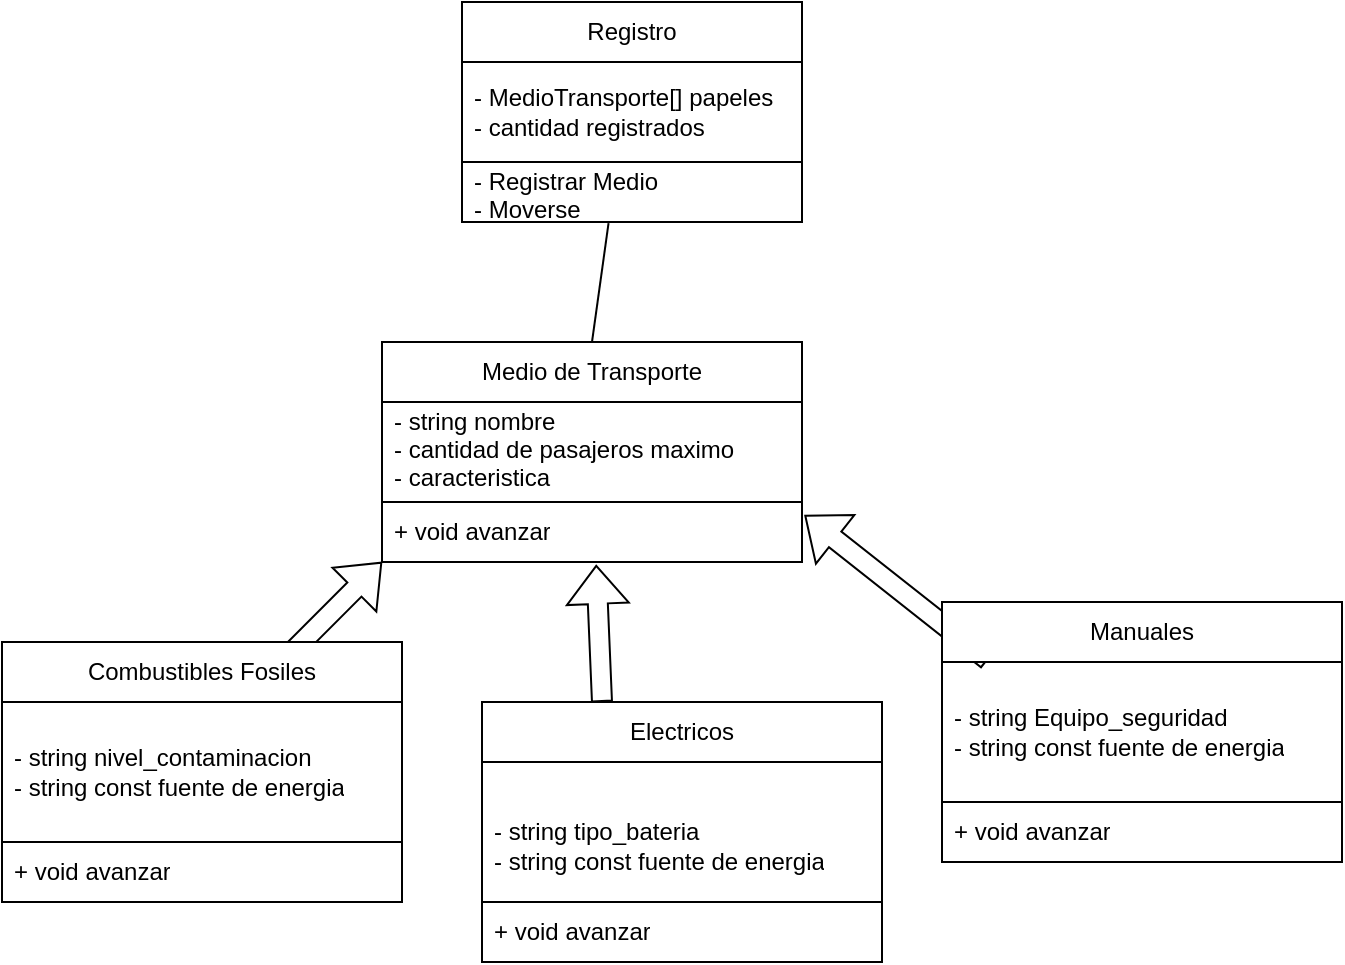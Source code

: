 <mxfile version="26.2.14">
  <diagram name="Page-1" id="7MziqTJtRVULlghhqKGb">
    <mxGraphModel dx="1042" dy="1662" grid="1" gridSize="10" guides="1" tooltips="1" connect="1" arrows="1" fold="1" page="1" pageScale="1" pageWidth="850" pageHeight="1100" math="0" shadow="0">
      <root>
        <mxCell id="0" />
        <mxCell id="1" parent="0" />
        <mxCell id="FD1AK0MsAcTXcXOlc3f2-2" value="Medio de Transporte" style="swimlane;fontStyle=0;childLayout=stackLayout;horizontal=1;startSize=30;horizontalStack=0;resizeParent=1;resizeParentMax=0;resizeLast=0;collapsible=1;marginBottom=0;whiteSpace=wrap;html=1;" vertex="1" parent="1">
          <mxGeometry x="250" y="140" width="210" height="110" as="geometry" />
        </mxCell>
        <mxCell id="FD1AK0MsAcTXcXOlc3f2-3" value="- string nombre&lt;div&gt;- cantidad de pasajeros maximo&lt;/div&gt;&lt;div&gt;- caracteristica&lt;div&gt;&lt;br&gt;&lt;/div&gt;&lt;/div&gt;" style="text;strokeColor=default;fillColor=none;align=left;verticalAlign=middle;spacingLeft=4;spacingRight=4;overflow=hidden;points=[[0,0.5],[1,0.5]];portConstraint=eastwest;rotatable=0;whiteSpace=wrap;html=1;" vertex="1" parent="FD1AK0MsAcTXcXOlc3f2-2">
          <mxGeometry y="30" width="210" height="50" as="geometry" />
        </mxCell>
        <mxCell id="FD1AK0MsAcTXcXOlc3f2-5" value="+ void avanzar" style="text;strokeColor=none;fillColor=none;align=left;verticalAlign=middle;spacingLeft=4;spacingRight=4;overflow=hidden;points=[[0,0.5],[1,0.5]];portConstraint=eastwest;rotatable=0;whiteSpace=wrap;html=1;" vertex="1" parent="FD1AK0MsAcTXcXOlc3f2-2">
          <mxGeometry y="80" width="210" height="30" as="geometry" />
        </mxCell>
        <mxCell id="FD1AK0MsAcTXcXOlc3f2-6" value="" style="shape=flexArrow;endArrow=classic;html=1;rounded=0;entryX=0.51;entryY=1.047;entryDx=0;entryDy=0;entryPerimeter=0;" edge="1" parent="1" target="FD1AK0MsAcTXcXOlc3f2-5">
          <mxGeometry width="50" height="50" relative="1" as="geometry">
            <mxPoint x="360" y="320" as="sourcePoint" />
            <mxPoint x="450" y="270" as="targetPoint" />
          </mxGeometry>
        </mxCell>
        <mxCell id="FD1AK0MsAcTXcXOlc3f2-7" value="Electricos" style="swimlane;fontStyle=0;childLayout=stackLayout;horizontal=1;startSize=30;horizontalStack=0;resizeParent=1;resizeParentMax=0;resizeLast=0;collapsible=1;marginBottom=0;whiteSpace=wrap;html=1;" vertex="1" parent="1">
          <mxGeometry x="300" y="320" width="200" height="130" as="geometry" />
        </mxCell>
        <mxCell id="FD1AK0MsAcTXcXOlc3f2-8" value="&lt;br&gt;&lt;div&gt;- string tipo_bateria&lt;/div&gt;&lt;div&gt;- string const fuente de energia&lt;/div&gt;" style="text;strokeColor=default;fillColor=none;align=left;verticalAlign=middle;spacingLeft=4;spacingRight=4;overflow=hidden;points=[[0,0.5],[1,0.5]];portConstraint=eastwest;rotatable=0;whiteSpace=wrap;html=1;" vertex="1" parent="FD1AK0MsAcTXcXOlc3f2-7">
          <mxGeometry y="30" width="200" height="70" as="geometry" />
        </mxCell>
        <mxCell id="FD1AK0MsAcTXcXOlc3f2-10" value="+ void avanzar" style="text;strokeColor=none;fillColor=none;align=left;verticalAlign=middle;spacingLeft=4;spacingRight=4;overflow=hidden;points=[[0,0.5],[1,0.5]];portConstraint=eastwest;rotatable=0;whiteSpace=wrap;html=1;" vertex="1" parent="FD1AK0MsAcTXcXOlc3f2-7">
          <mxGeometry y="100" width="200" height="30" as="geometry" />
        </mxCell>
        <mxCell id="FD1AK0MsAcTXcXOlc3f2-11" value="" style="shape=flexArrow;endArrow=classic;html=1;rounded=0;entryX=1.006;entryY=0.22;entryDx=0;entryDy=0;entryPerimeter=0;" edge="1" parent="1" target="FD1AK0MsAcTXcXOlc3f2-5">
          <mxGeometry width="50" height="50" relative="1" as="geometry">
            <mxPoint x="553" y="299" as="sourcePoint" />
            <mxPoint x="550" y="230" as="targetPoint" />
          </mxGeometry>
        </mxCell>
        <mxCell id="FD1AK0MsAcTXcXOlc3f2-12" value="Manuales" style="swimlane;fontStyle=0;childLayout=stackLayout;horizontal=1;startSize=30;horizontalStack=0;resizeParent=1;resizeParentMax=0;resizeLast=0;collapsible=1;marginBottom=0;whiteSpace=wrap;html=1;" vertex="1" parent="1">
          <mxGeometry x="530" y="270" width="200" height="130" as="geometry" />
        </mxCell>
        <mxCell id="FD1AK0MsAcTXcXOlc3f2-13" value="- string Equipo_seguridad&lt;div&gt;- string const fuente de energia&lt;/div&gt;" style="text;strokeColor=default;fillColor=none;align=left;verticalAlign=middle;spacingLeft=4;spacingRight=4;overflow=hidden;points=[[0,0.5],[1,0.5]];portConstraint=eastwest;rotatable=0;whiteSpace=wrap;html=1;" vertex="1" parent="FD1AK0MsAcTXcXOlc3f2-12">
          <mxGeometry y="30" width="200" height="70" as="geometry" />
        </mxCell>
        <mxCell id="FD1AK0MsAcTXcXOlc3f2-14" value="+ void avanzar" style="text;strokeColor=none;fillColor=none;align=left;verticalAlign=middle;spacingLeft=4;spacingRight=4;overflow=hidden;points=[[0,0.5],[1,0.5]];portConstraint=eastwest;rotatable=0;whiteSpace=wrap;html=1;" vertex="1" parent="FD1AK0MsAcTXcXOlc3f2-12">
          <mxGeometry y="100" width="200" height="30" as="geometry" />
        </mxCell>
        <mxCell id="FD1AK0MsAcTXcXOlc3f2-18" value="" style="shape=flexArrow;endArrow=classic;html=1;rounded=0;" edge="1" parent="1">
          <mxGeometry width="50" height="50" relative="1" as="geometry">
            <mxPoint x="200" y="300" as="sourcePoint" />
            <mxPoint x="250" y="250" as="targetPoint" />
          </mxGeometry>
        </mxCell>
        <mxCell id="FD1AK0MsAcTXcXOlc3f2-19" value="Combustibles Fosiles" style="swimlane;fontStyle=0;childLayout=stackLayout;horizontal=1;startSize=30;horizontalStack=0;resizeParent=1;resizeParentMax=0;resizeLast=0;collapsible=1;marginBottom=0;whiteSpace=wrap;html=1;" vertex="1" parent="1">
          <mxGeometry x="60" y="290" width="200" height="130" as="geometry" />
        </mxCell>
        <mxCell id="FD1AK0MsAcTXcXOlc3f2-20" value="- string nivel_contaminacion&lt;div&gt;- string const fuente de energia&lt;/div&gt;" style="text;strokeColor=default;fillColor=none;align=left;verticalAlign=middle;spacingLeft=4;spacingRight=4;overflow=hidden;points=[[0,0.5],[1,0.5]];portConstraint=eastwest;rotatable=0;whiteSpace=wrap;html=1;" vertex="1" parent="FD1AK0MsAcTXcXOlc3f2-19">
          <mxGeometry y="30" width="200" height="70" as="geometry" />
        </mxCell>
        <mxCell id="FD1AK0MsAcTXcXOlc3f2-21" value="+ void avanzar" style="text;strokeColor=none;fillColor=none;align=left;verticalAlign=middle;spacingLeft=4;spacingRight=4;overflow=hidden;points=[[0,0.5],[1,0.5]];portConstraint=eastwest;rotatable=0;whiteSpace=wrap;html=1;" vertex="1" parent="FD1AK0MsAcTXcXOlc3f2-19">
          <mxGeometry y="100" width="200" height="30" as="geometry" />
        </mxCell>
        <mxCell id="FD1AK0MsAcTXcXOlc3f2-22" value="Registro" style="swimlane;fontStyle=0;childLayout=stackLayout;horizontal=1;startSize=30;horizontalStack=0;resizeParent=1;resizeParentMax=0;resizeLast=0;collapsible=1;marginBottom=0;whiteSpace=wrap;html=1;" vertex="1" parent="1">
          <mxGeometry x="290" y="-30" width="170" height="110" as="geometry" />
        </mxCell>
        <mxCell id="FD1AK0MsAcTXcXOlc3f2-23" value="- MedioTransporte[] papeles&lt;div&gt;- cantidad registrados&lt;/div&gt;" style="text;strokeColor=default;fillColor=none;align=left;verticalAlign=middle;spacingLeft=4;spacingRight=4;overflow=hidden;points=[[0,0.5],[1,0.5]];portConstraint=eastwest;rotatable=0;whiteSpace=wrap;html=1;" vertex="1" parent="FD1AK0MsAcTXcXOlc3f2-22">
          <mxGeometry y="30" width="170" height="50" as="geometry" />
        </mxCell>
        <mxCell id="FD1AK0MsAcTXcXOlc3f2-25" value="- Registrar Medio&lt;div&gt;- Moverse&lt;/div&gt;" style="text;strokeColor=none;fillColor=none;align=left;verticalAlign=middle;spacingLeft=4;spacingRight=4;overflow=hidden;points=[[0,0.5],[1,0.5]];portConstraint=eastwest;rotatable=0;whiteSpace=wrap;html=1;" vertex="1" parent="FD1AK0MsAcTXcXOlc3f2-22">
          <mxGeometry y="80" width="170" height="30" as="geometry" />
        </mxCell>
        <mxCell id="FD1AK0MsAcTXcXOlc3f2-26" value="" style="endArrow=none;html=1;rounded=0;entryX=0.431;entryY=1.02;entryDx=0;entryDy=0;entryPerimeter=0;exitX=0.5;exitY=0;exitDx=0;exitDy=0;" edge="1" parent="1" source="FD1AK0MsAcTXcXOlc3f2-2" target="FD1AK0MsAcTXcXOlc3f2-25">
          <mxGeometry width="50" height="50" relative="1" as="geometry">
            <mxPoint x="400" y="110" as="sourcePoint" />
            <mxPoint x="450" y="60" as="targetPoint" />
          </mxGeometry>
        </mxCell>
      </root>
    </mxGraphModel>
  </diagram>
</mxfile>
